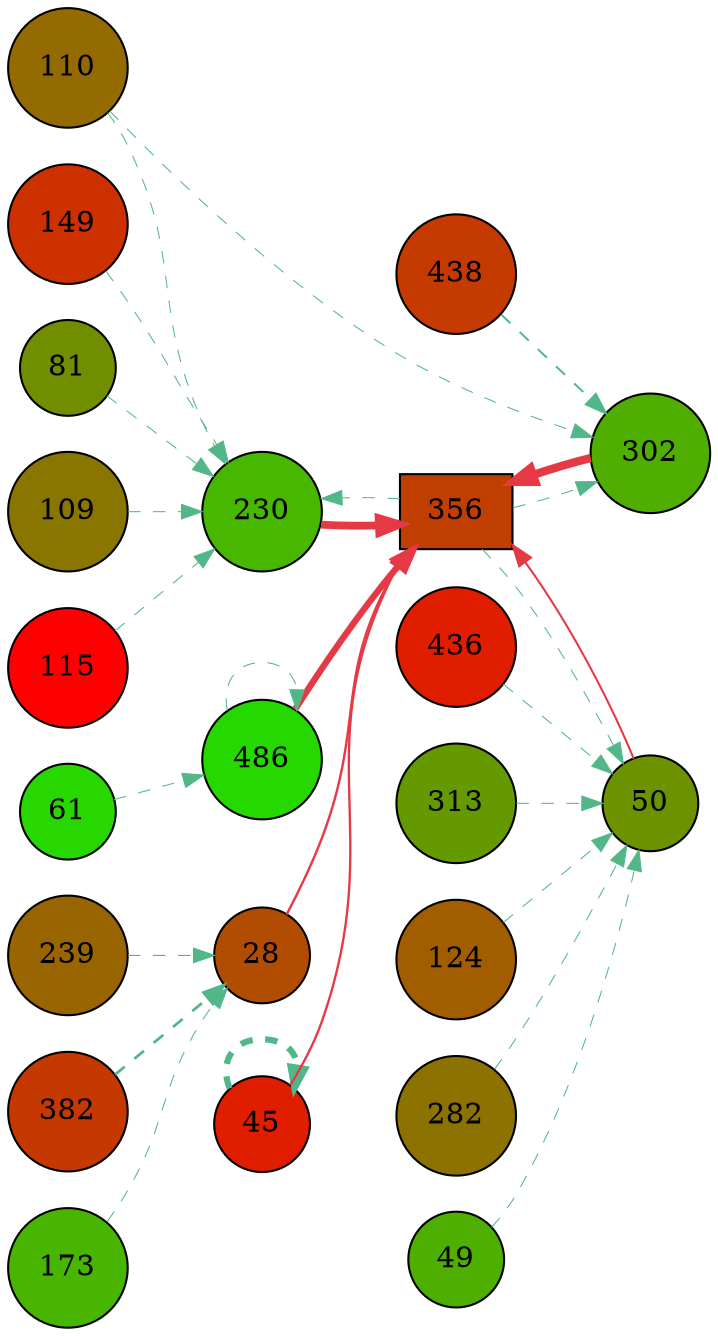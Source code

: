 digraph G{
rankdir=LR;
149 [style=filled, shape=circle, fillcolor="#cd3100", label="149"];
282 [style=filled, shape=circle, fillcolor="#8c7200", label="282"];
28 [style=filled, shape=circle, fillcolor="#b14d00", label="28"];
45 [style=filled, shape=circle, fillcolor="#e11d00", label="45"];
302 [style=filled, shape=circle, fillcolor="#50ae00", label="302"];
173 [style=filled, shape=circle, fillcolor="#48b600", label="173"];
49 [style=filled, shape=circle, fillcolor="#4faf00", label="49"];
50 [style=filled, shape=circle, fillcolor="#6c9200", label="50"];
436 [style=filled, shape=circle, fillcolor="#e11d00", label="436"];
438 [style=filled, shape=circle, fillcolor="#c43a00", label="438"];
313 [style=filled, shape=circle, fillcolor="#659900", label="313"];
61 [style=filled, shape=circle, fillcolor="#28d600", label="61"];
81 [style=filled, shape=circle, fillcolor="#718d00", label="81"];
356 [style=filled, shape=box, fillcolor="#c03e00", label="356"];
486 [style=filled, shape=circle, fillcolor="#25d900", label="486"];
230 [style=filled, shape=circle, fillcolor="#47b700", label="230"];
109 [style=filled, shape=circle, fillcolor="#887600", label="109"];
110 [style=filled, shape=circle, fillcolor="#936b00", label="110"];
239 [style=filled, shape=circle, fillcolor="#996500", label="239"];
115 [style=filled, shape=circle, fillcolor="#fe0000", label="115"];
124 [style=filled, shape=circle, fillcolor="#a15d00", label="124"];
382 [style=filled, shape=circle, fillcolor="#c53900", label="382"];
302 -> 356 [color="#e63946",penwidth=4.00];
230 -> 356 [color="#e63946",penwidth=3.75];
486 -> 356 [color="#e63946",penwidth=3.09];
28 -> 356 [color="#e63946",penwidth=1.15];
45 -> 356 [color="#e63946",penwidth=1.13];
50 -> 356 [color="#e63946",penwidth=1.00];
486 -> 486 [color="#52b788",style=dashed,penwidth=0.50];
61 -> 486 [color="#52b788",style=dashed,penwidth=0.50];
81 -> 230 [color="#52b788",style=dashed,penwidth=0.50];
149 -> 230 [color="#52b788",style=dashed,penwidth=0.50];
115 -> 230 [color="#52b788",style=dashed,penwidth=0.50];
356 -> 230 [color="#52b788",style=dashed,penwidth=0.50];
109 -> 230 [color="#52b788",style=dashed,penwidth=0.50];
110 -> 230 [color="#52b788",style=dashed,penwidth=0.50];
45 -> 45 [color="#52b788",style=dashed,penwidth=3.00];
438 -> 302 [color="#52b788",style=dashed,penwidth=0.96];
356 -> 302 [color="#52b788",style=dashed,penwidth=0.50];
110 -> 302 [color="#52b788",style=dashed,penwidth=0.50];
356 -> 50 [color="#52b788",style=dashed,penwidth=0.50];
124 -> 50 [color="#52b788",style=dashed,penwidth=0.50];
282 -> 50 [color="#52b788",style=dashed,penwidth=0.50];
436 -> 50 [color="#52b788",style=dashed,penwidth=0.50];
313 -> 50 [color="#52b788",style=dashed,penwidth=0.50];
49 -> 50 [color="#52b788",style=dashed,penwidth=0.50];
382 -> 28 [color="#52b788",style=dashed,penwidth=1.32];
239 -> 28 [color="#52b788",style=dashed,penwidth=0.55];
173 -> 28 [color="#52b788",style=dashed,penwidth=0.50];
}